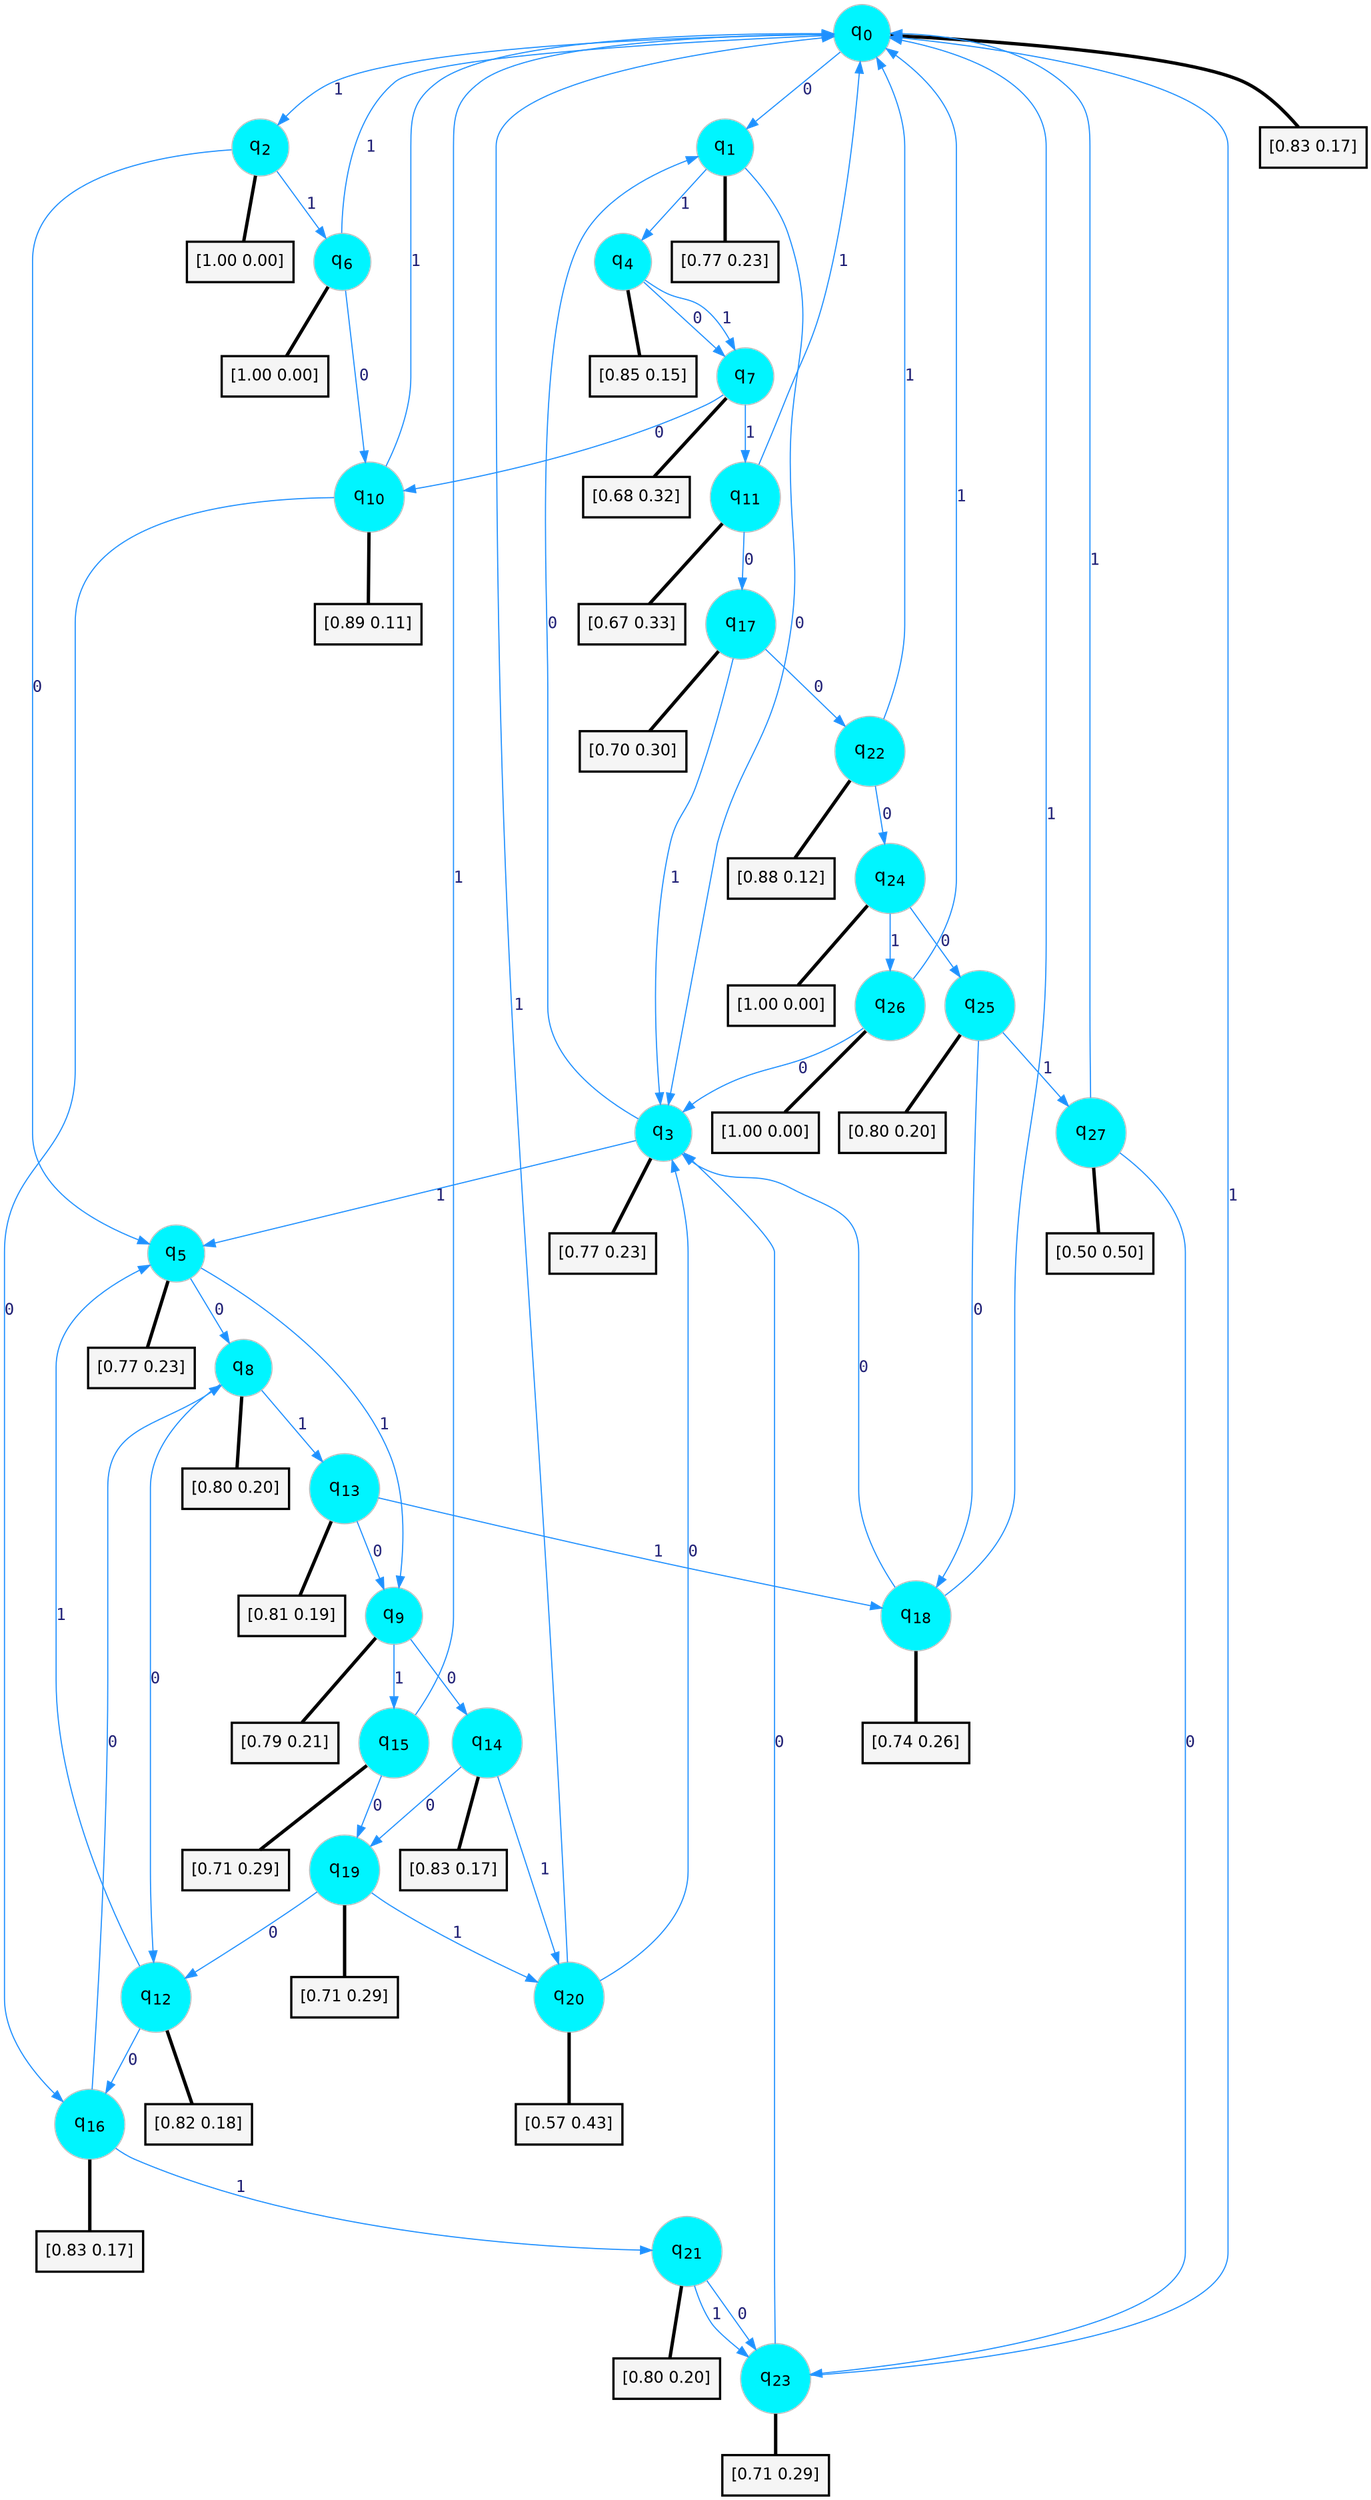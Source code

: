 digraph G {
graph [
bgcolor=transparent, dpi=300, rankdir=TD, size="40,25"];
node [
color=gray, fillcolor=turquoise1, fontcolor=black, fontname=Helvetica, fontsize=16, fontweight=bold, shape=circle, style=filled];
edge [
arrowsize=1, color=dodgerblue1, fontcolor=midnightblue, fontname=courier, fontweight=bold, penwidth=1, style=solid, weight=20];
0[label=<q<SUB>0</SUB>>];
1[label=<q<SUB>1</SUB>>];
2[label=<q<SUB>2</SUB>>];
3[label=<q<SUB>3</SUB>>];
4[label=<q<SUB>4</SUB>>];
5[label=<q<SUB>5</SUB>>];
6[label=<q<SUB>6</SUB>>];
7[label=<q<SUB>7</SUB>>];
8[label=<q<SUB>8</SUB>>];
9[label=<q<SUB>9</SUB>>];
10[label=<q<SUB>10</SUB>>];
11[label=<q<SUB>11</SUB>>];
12[label=<q<SUB>12</SUB>>];
13[label=<q<SUB>13</SUB>>];
14[label=<q<SUB>14</SUB>>];
15[label=<q<SUB>15</SUB>>];
16[label=<q<SUB>16</SUB>>];
17[label=<q<SUB>17</SUB>>];
18[label=<q<SUB>18</SUB>>];
19[label=<q<SUB>19</SUB>>];
20[label=<q<SUB>20</SUB>>];
21[label=<q<SUB>21</SUB>>];
22[label=<q<SUB>22</SUB>>];
23[label=<q<SUB>23</SUB>>];
24[label=<q<SUB>24</SUB>>];
25[label=<q<SUB>25</SUB>>];
26[label=<q<SUB>26</SUB>>];
27[label=<q<SUB>27</SUB>>];
28[label="[0.83 0.17]", shape=box,fontcolor=black, fontname=Helvetica, fontsize=14, penwidth=2, fillcolor=whitesmoke,color=black];
29[label="[0.77 0.23]", shape=box,fontcolor=black, fontname=Helvetica, fontsize=14, penwidth=2, fillcolor=whitesmoke,color=black];
30[label="[1.00 0.00]", shape=box,fontcolor=black, fontname=Helvetica, fontsize=14, penwidth=2, fillcolor=whitesmoke,color=black];
31[label="[0.77 0.23]", shape=box,fontcolor=black, fontname=Helvetica, fontsize=14, penwidth=2, fillcolor=whitesmoke,color=black];
32[label="[0.85 0.15]", shape=box,fontcolor=black, fontname=Helvetica, fontsize=14, penwidth=2, fillcolor=whitesmoke,color=black];
33[label="[0.77 0.23]", shape=box,fontcolor=black, fontname=Helvetica, fontsize=14, penwidth=2, fillcolor=whitesmoke,color=black];
34[label="[1.00 0.00]", shape=box,fontcolor=black, fontname=Helvetica, fontsize=14, penwidth=2, fillcolor=whitesmoke,color=black];
35[label="[0.68 0.32]", shape=box,fontcolor=black, fontname=Helvetica, fontsize=14, penwidth=2, fillcolor=whitesmoke,color=black];
36[label="[0.80 0.20]", shape=box,fontcolor=black, fontname=Helvetica, fontsize=14, penwidth=2, fillcolor=whitesmoke,color=black];
37[label="[0.79 0.21]", shape=box,fontcolor=black, fontname=Helvetica, fontsize=14, penwidth=2, fillcolor=whitesmoke,color=black];
38[label="[0.89 0.11]", shape=box,fontcolor=black, fontname=Helvetica, fontsize=14, penwidth=2, fillcolor=whitesmoke,color=black];
39[label="[0.67 0.33]", shape=box,fontcolor=black, fontname=Helvetica, fontsize=14, penwidth=2, fillcolor=whitesmoke,color=black];
40[label="[0.82 0.18]", shape=box,fontcolor=black, fontname=Helvetica, fontsize=14, penwidth=2, fillcolor=whitesmoke,color=black];
41[label="[0.81 0.19]", shape=box,fontcolor=black, fontname=Helvetica, fontsize=14, penwidth=2, fillcolor=whitesmoke,color=black];
42[label="[0.83 0.17]", shape=box,fontcolor=black, fontname=Helvetica, fontsize=14, penwidth=2, fillcolor=whitesmoke,color=black];
43[label="[0.71 0.29]", shape=box,fontcolor=black, fontname=Helvetica, fontsize=14, penwidth=2, fillcolor=whitesmoke,color=black];
44[label="[0.83 0.17]", shape=box,fontcolor=black, fontname=Helvetica, fontsize=14, penwidth=2, fillcolor=whitesmoke,color=black];
45[label="[0.70 0.30]", shape=box,fontcolor=black, fontname=Helvetica, fontsize=14, penwidth=2, fillcolor=whitesmoke,color=black];
46[label="[0.74 0.26]", shape=box,fontcolor=black, fontname=Helvetica, fontsize=14, penwidth=2, fillcolor=whitesmoke,color=black];
47[label="[0.71 0.29]", shape=box,fontcolor=black, fontname=Helvetica, fontsize=14, penwidth=2, fillcolor=whitesmoke,color=black];
48[label="[0.57 0.43]", shape=box,fontcolor=black, fontname=Helvetica, fontsize=14, penwidth=2, fillcolor=whitesmoke,color=black];
49[label="[0.80 0.20]", shape=box,fontcolor=black, fontname=Helvetica, fontsize=14, penwidth=2, fillcolor=whitesmoke,color=black];
50[label="[0.88 0.12]", shape=box,fontcolor=black, fontname=Helvetica, fontsize=14, penwidth=2, fillcolor=whitesmoke,color=black];
51[label="[0.71 0.29]", shape=box,fontcolor=black, fontname=Helvetica, fontsize=14, penwidth=2, fillcolor=whitesmoke,color=black];
52[label="[1.00 0.00]", shape=box,fontcolor=black, fontname=Helvetica, fontsize=14, penwidth=2, fillcolor=whitesmoke,color=black];
53[label="[0.80 0.20]", shape=box,fontcolor=black, fontname=Helvetica, fontsize=14, penwidth=2, fillcolor=whitesmoke,color=black];
54[label="[1.00 0.00]", shape=box,fontcolor=black, fontname=Helvetica, fontsize=14, penwidth=2, fillcolor=whitesmoke,color=black];
55[label="[0.50 0.50]", shape=box,fontcolor=black, fontname=Helvetica, fontsize=14, penwidth=2, fillcolor=whitesmoke,color=black];
0->1 [label=0];
0->2 [label=1];
0->28 [arrowhead=none, penwidth=3,color=black];
1->3 [label=0];
1->4 [label=1];
1->29 [arrowhead=none, penwidth=3,color=black];
2->5 [label=0];
2->6 [label=1];
2->30 [arrowhead=none, penwidth=3,color=black];
3->1 [label=0];
3->5 [label=1];
3->31 [arrowhead=none, penwidth=3,color=black];
4->7 [label=0];
4->7 [label=1];
4->32 [arrowhead=none, penwidth=3,color=black];
5->8 [label=0];
5->9 [label=1];
5->33 [arrowhead=none, penwidth=3,color=black];
6->10 [label=0];
6->0 [label=1];
6->34 [arrowhead=none, penwidth=3,color=black];
7->10 [label=0];
7->11 [label=1];
7->35 [arrowhead=none, penwidth=3,color=black];
8->12 [label=0];
8->13 [label=1];
8->36 [arrowhead=none, penwidth=3,color=black];
9->14 [label=0];
9->15 [label=1];
9->37 [arrowhead=none, penwidth=3,color=black];
10->16 [label=0];
10->0 [label=1];
10->38 [arrowhead=none, penwidth=3,color=black];
11->17 [label=0];
11->0 [label=1];
11->39 [arrowhead=none, penwidth=3,color=black];
12->16 [label=0];
12->5 [label=1];
12->40 [arrowhead=none, penwidth=3,color=black];
13->9 [label=0];
13->18 [label=1];
13->41 [arrowhead=none, penwidth=3,color=black];
14->19 [label=0];
14->20 [label=1];
14->42 [arrowhead=none, penwidth=3,color=black];
15->19 [label=0];
15->0 [label=1];
15->43 [arrowhead=none, penwidth=3,color=black];
16->8 [label=0];
16->21 [label=1];
16->44 [arrowhead=none, penwidth=3,color=black];
17->22 [label=0];
17->3 [label=1];
17->45 [arrowhead=none, penwidth=3,color=black];
18->3 [label=0];
18->0 [label=1];
18->46 [arrowhead=none, penwidth=3,color=black];
19->12 [label=0];
19->20 [label=1];
19->47 [arrowhead=none, penwidth=3,color=black];
20->3 [label=0];
20->0 [label=1];
20->48 [arrowhead=none, penwidth=3,color=black];
21->23 [label=0];
21->23 [label=1];
21->49 [arrowhead=none, penwidth=3,color=black];
22->24 [label=0];
22->0 [label=1];
22->50 [arrowhead=none, penwidth=3,color=black];
23->3 [label=0];
23->0 [label=1];
23->51 [arrowhead=none, penwidth=3,color=black];
24->25 [label=0];
24->26 [label=1];
24->52 [arrowhead=none, penwidth=3,color=black];
25->18 [label=0];
25->27 [label=1];
25->53 [arrowhead=none, penwidth=3,color=black];
26->3 [label=0];
26->0 [label=1];
26->54 [arrowhead=none, penwidth=3,color=black];
27->23 [label=0];
27->0 [label=1];
27->55 [arrowhead=none, penwidth=3,color=black];
}
